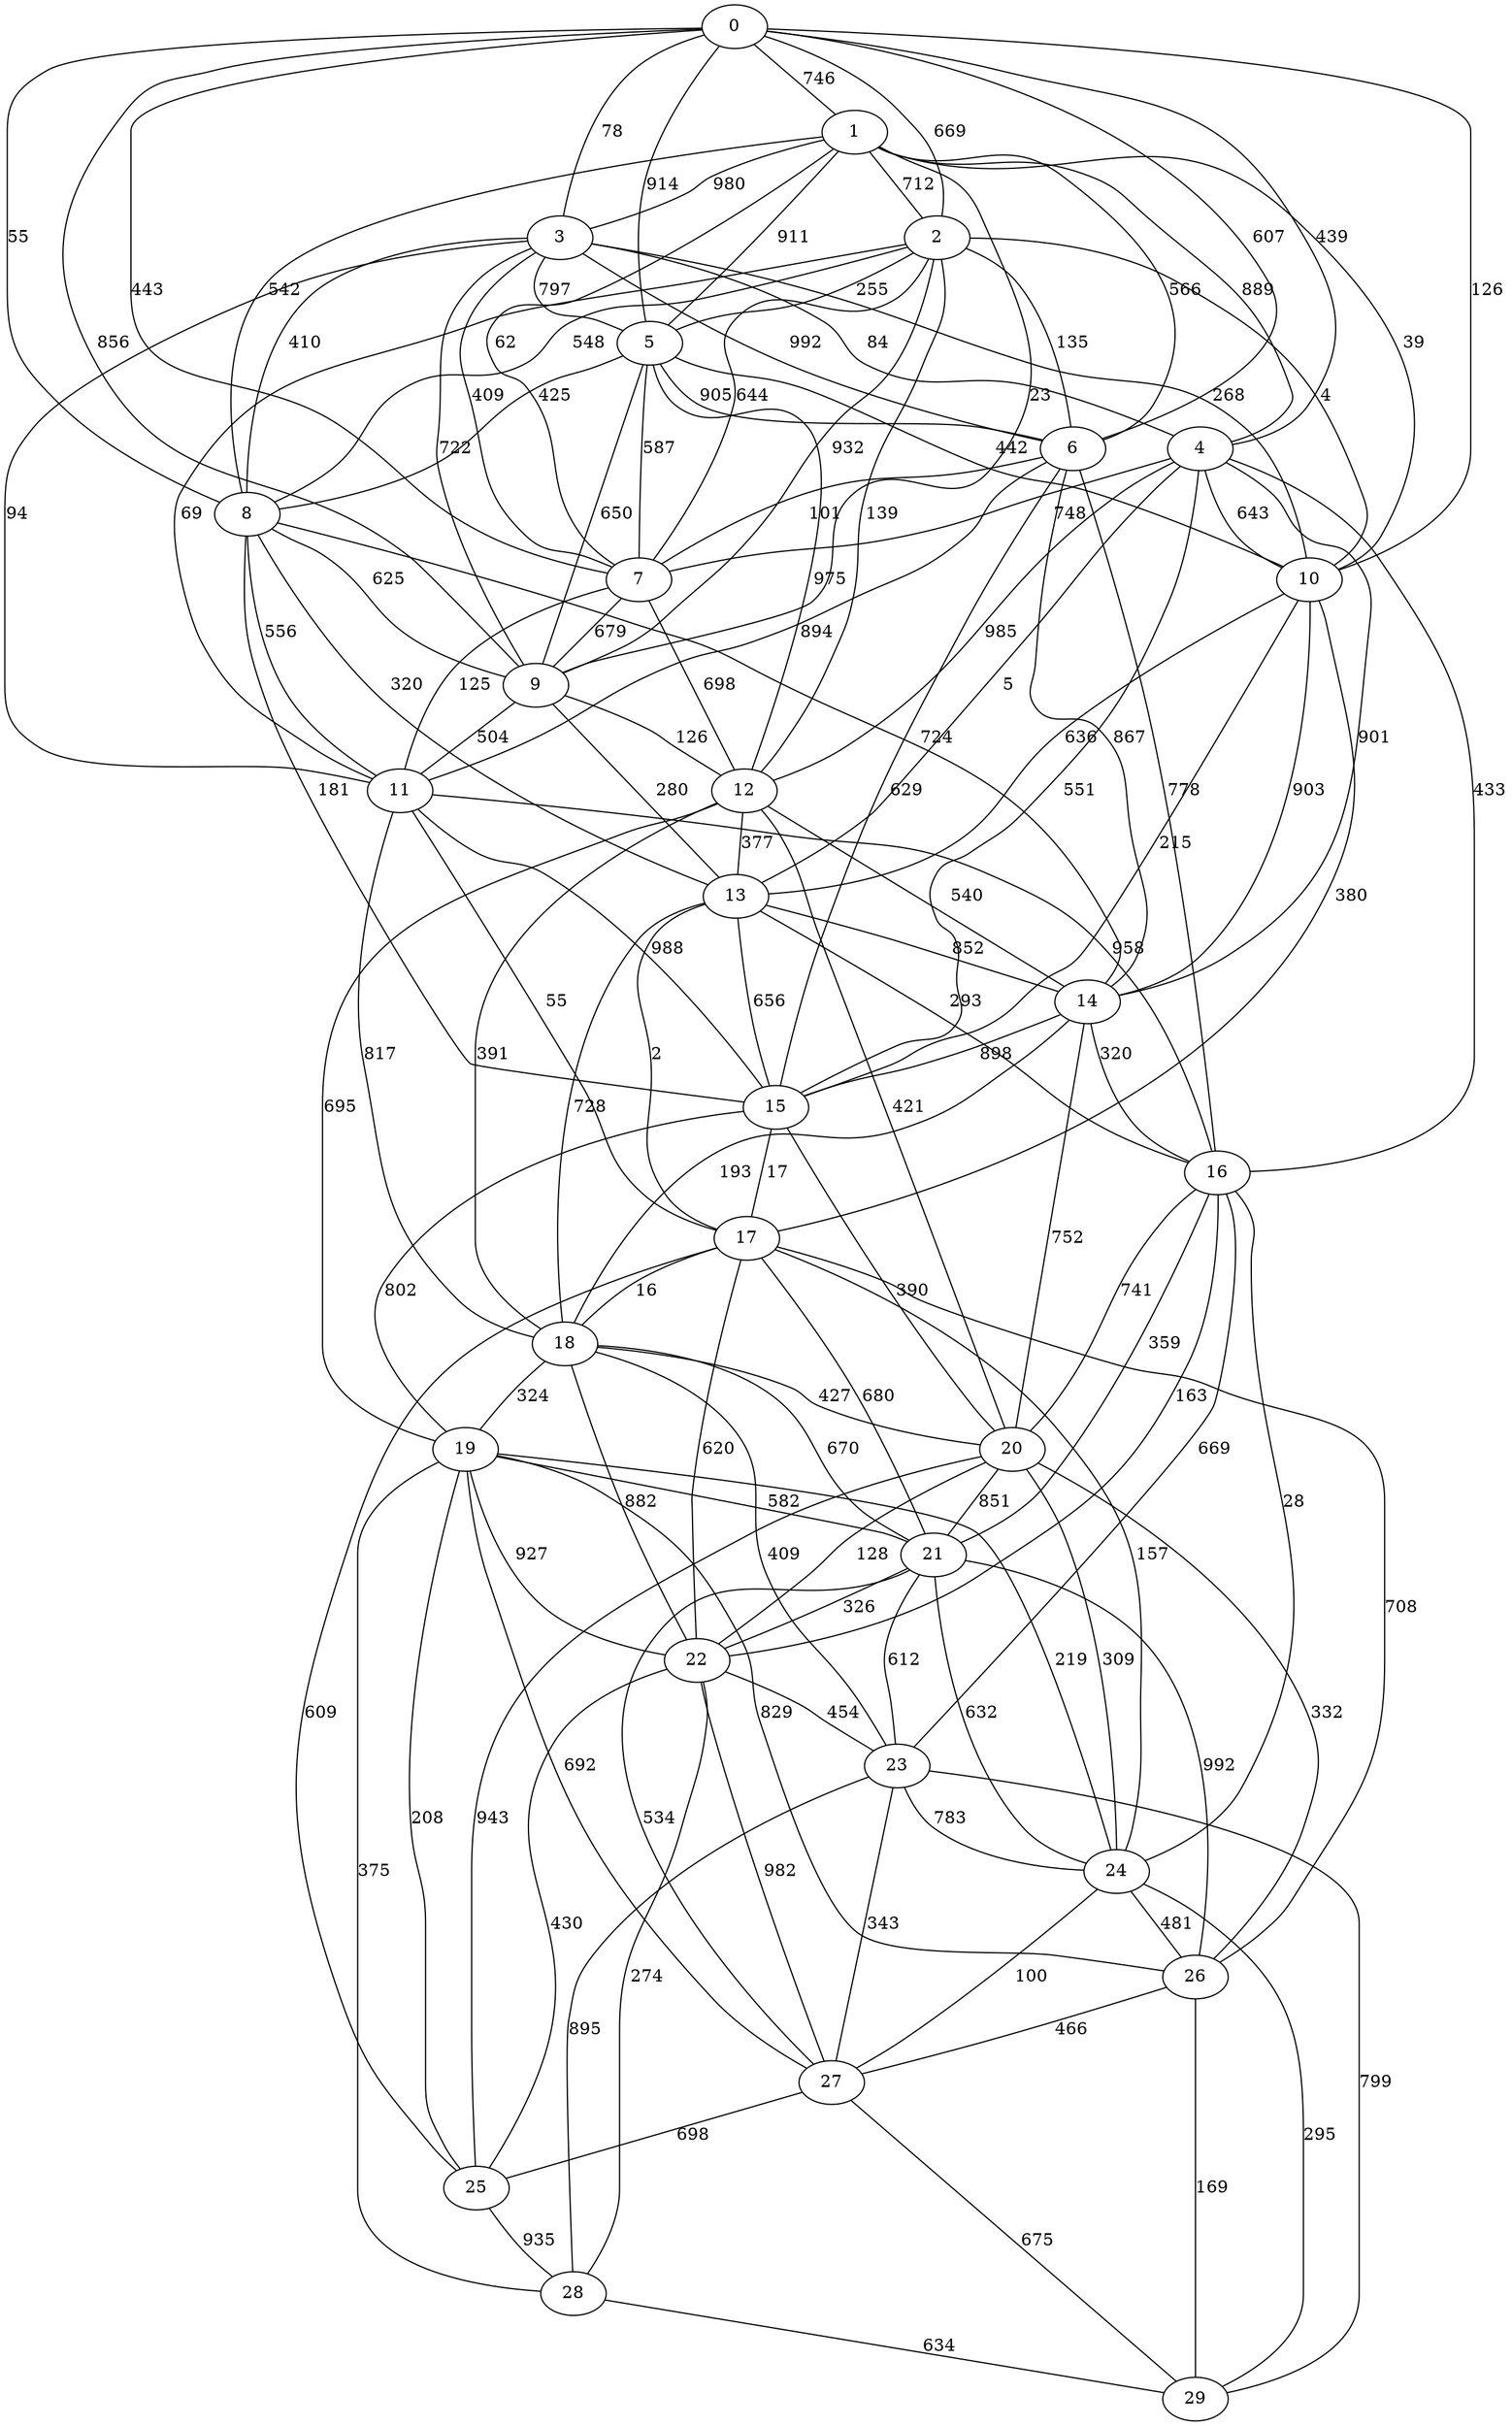strict graph G {
0;
1;
2;
3;
4;
5;
6;
7;
8;
9;
10;
11;
12;
13;
14;
15;
16;
17;
18;
19;
20;
21;
22;
23;
24;
25;
26;
27;
28;
29;
19 -- 22  [label=927];
14 -- 18  [label=193];
23 -- 29  [label=799];
3 -- 9  [label=722];
18 -- 21  [label=670];
11 -- 17  [label=55];
22 -- 25  [label=430];
6 -- 15  [label=629];
0 -- 9  [label=856];
18 -- 22  [label=882];
10 -- 15  [label=215];
16 -- 22  [label=163];
24 -- 26  [label=407];
23 -- 24  [label=783];
1 -- 8  [label=542];
19 -- 27  [label=692];
2 -- 7  [label=644];
2 -- 11  [label=69];
5 -- 7  [label=587];
0 -- 3  [label=78];
2 -- 5  [label=255];
26 -- 29  [label=169];
12 -- 20  [label=421];
19 -- 28  [label=375];
1 -- 2  [label=712];
1 -- 3  [label=980];
0 -- 1  [label=746];
0 -- 5  [label=914];
11 -- 15  [label=988];
19 -- 24  [label=219];
8 -- 14  [label=724];
3 -- 7  [label=409];
6 -- 14  [label=867];
19 -- 26  [label=829];
13 -- 17  [label=2];
4 -- 12  [label=985];
28 -- 29  [label=981];
21 -- 26  [label=992];
22 -- 23  [label=454];
24 -- 27  [label=100];
11 -- 18  [label=817];
3 -- 11  [label=94];
3 -- 5  [label=797];
18 -- 20  [label=427];
14 -- 15  [label=898];
15 -- 17  [label=17];
15 -- 19  [label=802];
1 -- 9  [label=23];
0 -- 2  [label=669];
20 -- 25  [label=943];
4 -- 10  [label=643];
13 -- 15  [label=656];
8 -- 9  [label=625];
4 -- 14  [label=901];
28 -- 29  [label=634];
19 -- 25  [label=208];
0 -- 7  [label=443];
11 -- 16  [label=958];
2 -- 6  [label=135];
6 -- 16  [label=778];
0 -- 10  [label=126];
9 -- 11  [label=504];
8 -- 11  [label=556];
21 -- 27  [label=534];
5 -- 6  [label=905];
9 -- 13  [label=280];
20 -- 26  [label=332];
8 -- 15  [label=181];
23 -- 27  [label=343];
18 -- 23  [label=409];
13 -- 16  [label=293];
17 -- 24  [label=157];
20 -- 22  [label=128];
25 -- 28  [label=935];
12 -- 19  [label=695];
16 -- 24  [label=28];
3 -- 10  [label=268];
24 -- 26  [label=481];
14 -- 20  [label=752];
8 -- 13  [label=320];
6 -- 7  [label=101];
2 -- 10  [label=4];
3 -- 4  [label=84];
0 -- 8  [label=55];
15 -- 20  [label=390];
27 -- 29  [label=675];
21 -- 24  [label=632];
13 -- 14  [label=852];
1 -- 7  [label=62];
5 -- 12  [label=975];
12 -- 14  [label=540];
23 -- 28  [label=895];
5 -- 8  [label=425];
13 -- 18  [label=728];
5 -- 9  [label=650];
22 -- 28  [label=274];
1 -- 5  [label=911];
1 -- 6  [label=566];
6 -- 11  [label=894];
17 -- 26  [label=708];
12 -- 18  [label=391];
2 -- 8  [label=548];
4 -- 7  [label=748];
2 -- 12  [label=139];
3 -- 6  [label=992];
17 -- 25  [label=609];
0 -- 6  [label=607];
10 -- 14  [label=903];
24 -- 29  [label=295];
19 -- 21  [label=582];
26 -- 27  [label=466];
4 -- 16  [label=433];
7 -- 9  [label=679];
20 -- 21  [label=851];
10 -- 17  [label=380];
18 -- 19  [label=324];
5 -- 10  [label=442];
22 -- 27  [label=982];
7 -- 12  [label=698];
21 -- 23  [label=612];
12 -- 13  [label=377];
4 -- 13  [label=5];
3 -- 8  [label=410];
2 -- 9  [label=932];
17 -- 18  [label=16];
16 -- 21  [label=359];
16 -- 23  [label=669];
17 -- 21  [label=680];
0 -- 4  [label=439];
17 -- 22  [label=620];
16 -- 20  [label=741];
21 -- 22  [label=326];
4 -- 15  [label=551];
9 -- 12  [label=126];
27 -- 25  [label=698];
1 -- 4  [label=889];
14 -- 16  [label=320];
7 -- 11  [label=125];
1 -- 10  [label=39];
20 -- 24  [label=309];
10 -- 13  [label=636];
}
